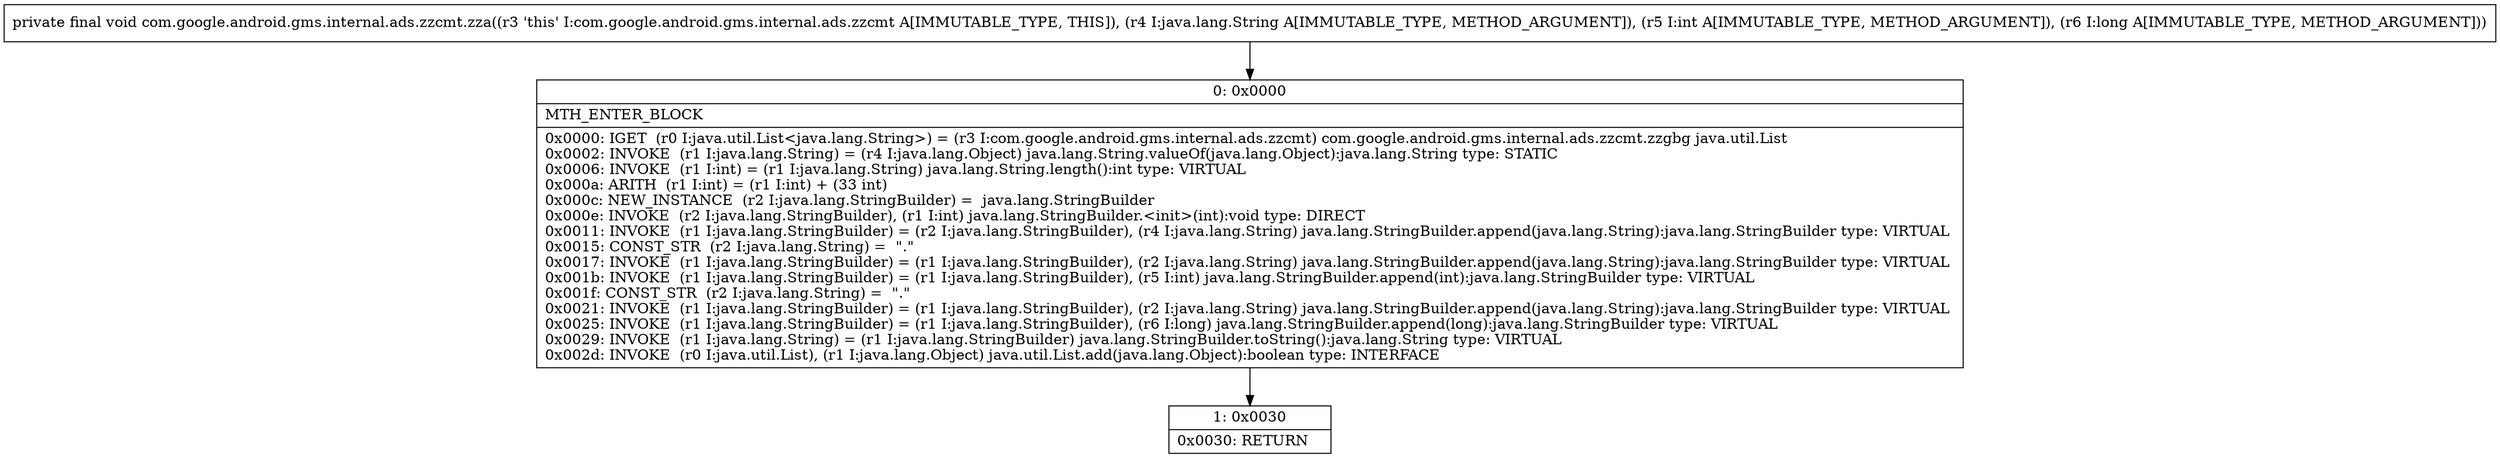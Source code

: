 digraph "CFG forcom.google.android.gms.internal.ads.zzcmt.zza(Ljava\/lang\/String;IJ)V" {
Node_0 [shape=record,label="{0\:\ 0x0000|MTH_ENTER_BLOCK\l|0x0000: IGET  (r0 I:java.util.List\<java.lang.String\>) = (r3 I:com.google.android.gms.internal.ads.zzcmt) com.google.android.gms.internal.ads.zzcmt.zzgbg java.util.List \l0x0002: INVOKE  (r1 I:java.lang.String) = (r4 I:java.lang.Object) java.lang.String.valueOf(java.lang.Object):java.lang.String type: STATIC \l0x0006: INVOKE  (r1 I:int) = (r1 I:java.lang.String) java.lang.String.length():int type: VIRTUAL \l0x000a: ARITH  (r1 I:int) = (r1 I:int) + (33 int) \l0x000c: NEW_INSTANCE  (r2 I:java.lang.StringBuilder) =  java.lang.StringBuilder \l0x000e: INVOKE  (r2 I:java.lang.StringBuilder), (r1 I:int) java.lang.StringBuilder.\<init\>(int):void type: DIRECT \l0x0011: INVOKE  (r1 I:java.lang.StringBuilder) = (r2 I:java.lang.StringBuilder), (r4 I:java.lang.String) java.lang.StringBuilder.append(java.lang.String):java.lang.StringBuilder type: VIRTUAL \l0x0015: CONST_STR  (r2 I:java.lang.String) =  \".\" \l0x0017: INVOKE  (r1 I:java.lang.StringBuilder) = (r1 I:java.lang.StringBuilder), (r2 I:java.lang.String) java.lang.StringBuilder.append(java.lang.String):java.lang.StringBuilder type: VIRTUAL \l0x001b: INVOKE  (r1 I:java.lang.StringBuilder) = (r1 I:java.lang.StringBuilder), (r5 I:int) java.lang.StringBuilder.append(int):java.lang.StringBuilder type: VIRTUAL \l0x001f: CONST_STR  (r2 I:java.lang.String) =  \".\" \l0x0021: INVOKE  (r1 I:java.lang.StringBuilder) = (r1 I:java.lang.StringBuilder), (r2 I:java.lang.String) java.lang.StringBuilder.append(java.lang.String):java.lang.StringBuilder type: VIRTUAL \l0x0025: INVOKE  (r1 I:java.lang.StringBuilder) = (r1 I:java.lang.StringBuilder), (r6 I:long) java.lang.StringBuilder.append(long):java.lang.StringBuilder type: VIRTUAL \l0x0029: INVOKE  (r1 I:java.lang.String) = (r1 I:java.lang.StringBuilder) java.lang.StringBuilder.toString():java.lang.String type: VIRTUAL \l0x002d: INVOKE  (r0 I:java.util.List), (r1 I:java.lang.Object) java.util.List.add(java.lang.Object):boolean type: INTERFACE \l}"];
Node_1 [shape=record,label="{1\:\ 0x0030|0x0030: RETURN   \l}"];
MethodNode[shape=record,label="{private final void com.google.android.gms.internal.ads.zzcmt.zza((r3 'this' I:com.google.android.gms.internal.ads.zzcmt A[IMMUTABLE_TYPE, THIS]), (r4 I:java.lang.String A[IMMUTABLE_TYPE, METHOD_ARGUMENT]), (r5 I:int A[IMMUTABLE_TYPE, METHOD_ARGUMENT]), (r6 I:long A[IMMUTABLE_TYPE, METHOD_ARGUMENT])) }"];
MethodNode -> Node_0;
Node_0 -> Node_1;
}

